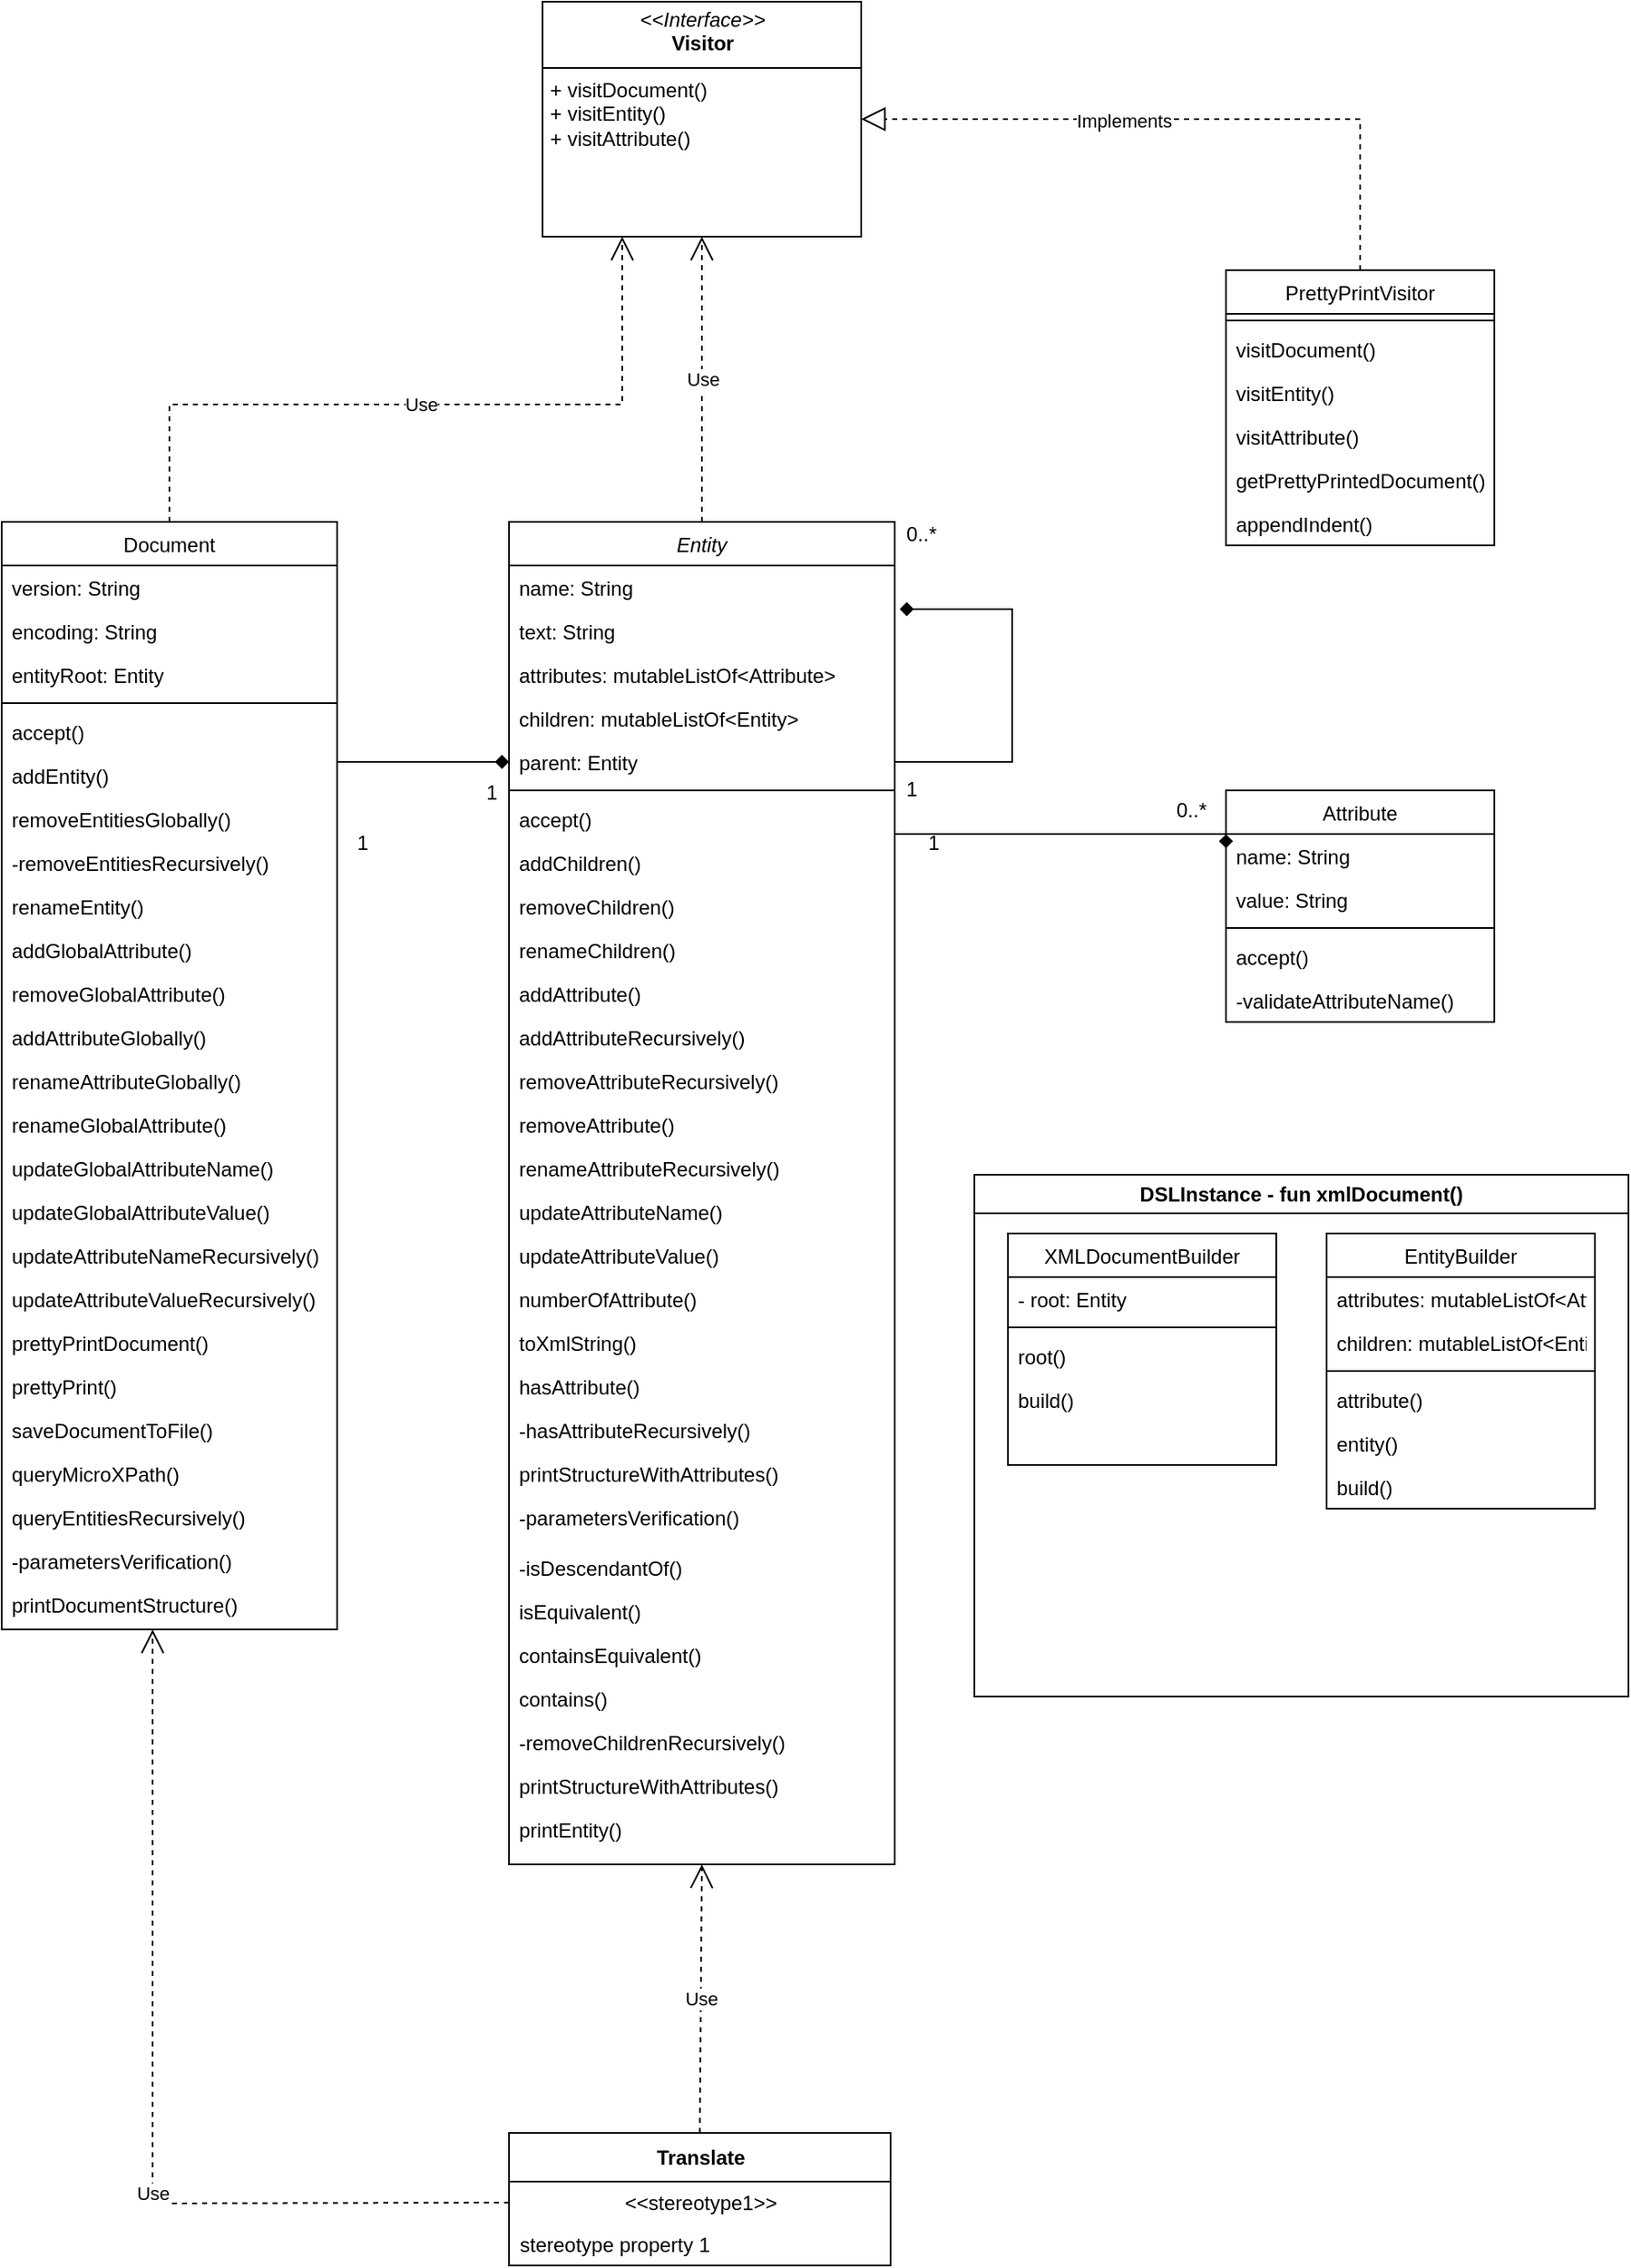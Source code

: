 <mxfile version="24.4.13" type="device">
  <diagram id="C5RBs43oDa-KdzZeNtuy" name="Page-1">
    <mxGraphModel dx="1004" dy="1082" grid="1" gridSize="10" guides="1" tooltips="1" connect="1" arrows="1" fold="1" page="0" pageScale="1" pageWidth="827" pageHeight="1169" math="0" shadow="0">
      <root>
        <mxCell id="WIyWlLk6GJQsqaUBKTNV-0" />
        <mxCell id="WIyWlLk6GJQsqaUBKTNV-1" parent="WIyWlLk6GJQsqaUBKTNV-0" />
        <mxCell id="zkfFHV4jXpPFQw0GAbJ--0" value="Entity" style="swimlane;fontStyle=2;align=center;verticalAlign=top;childLayout=stackLayout;horizontal=1;startSize=26;horizontalStack=0;resizeParent=1;resizeLast=0;collapsible=1;marginBottom=0;rounded=0;shadow=0;strokeWidth=1;" parent="WIyWlLk6GJQsqaUBKTNV-1" vertex="1">
          <mxGeometry x="382.5" y="310" width="230" height="800" as="geometry">
            <mxRectangle x="220" y="120" width="160" height="26" as="alternateBounds" />
          </mxGeometry>
        </mxCell>
        <mxCell id="zkfFHV4jXpPFQw0GAbJ--5" value="name: String" style="text;align=left;verticalAlign=top;spacingLeft=4;spacingRight=4;overflow=hidden;rotatable=0;points=[[0,0.5],[1,0.5]];portConstraint=eastwest;fillColor=none;" parent="zkfFHV4jXpPFQw0GAbJ--0" vertex="1">
          <mxGeometry y="26" width="230" height="26" as="geometry" />
        </mxCell>
        <mxCell id="P7MOROafpjvWc5F59HPQ-2" value="text: String" style="text;align=left;verticalAlign=top;spacingLeft=4;spacingRight=4;overflow=hidden;rotatable=0;points=[[0,0.5],[1,0.5]];portConstraint=eastwest;fillColor=none;" parent="zkfFHV4jXpPFQw0GAbJ--0" vertex="1">
          <mxGeometry y="52" width="230" height="26" as="geometry" />
        </mxCell>
        <mxCell id="P7MOROafpjvWc5F59HPQ-3" value="attributes: mutableListOf&lt;Attribute&gt;" style="text;align=left;verticalAlign=top;spacingLeft=4;spacingRight=4;overflow=hidden;rotatable=0;points=[[0,0.5],[1,0.5]];portConstraint=eastwest;fillColor=none;" parent="zkfFHV4jXpPFQw0GAbJ--0" vertex="1">
          <mxGeometry y="78" width="230" height="26" as="geometry" />
        </mxCell>
        <mxCell id="P7MOROafpjvWc5F59HPQ-5" value="children: mutableListOf&lt;Entity&gt;" style="text;align=left;verticalAlign=top;spacingLeft=4;spacingRight=4;overflow=hidden;rotatable=0;points=[[0,0.5],[1,0.5]];portConstraint=eastwest;fillColor=none;" parent="zkfFHV4jXpPFQw0GAbJ--0" vertex="1">
          <mxGeometry y="104" width="230" height="26" as="geometry" />
        </mxCell>
        <mxCell id="P7MOROafpjvWc5F59HPQ-6" value="parent: Entity" style="text;align=left;verticalAlign=top;spacingLeft=4;spacingRight=4;overflow=hidden;rotatable=0;points=[[0,0.5],[1,0.5]];portConstraint=eastwest;fillColor=none;" parent="zkfFHV4jXpPFQw0GAbJ--0" vertex="1">
          <mxGeometry y="130" width="230" height="26" as="geometry" />
        </mxCell>
        <mxCell id="zkfFHV4jXpPFQw0GAbJ--4" value="" style="line;html=1;strokeWidth=1;align=left;verticalAlign=middle;spacingTop=-1;spacingLeft=3;spacingRight=3;rotatable=0;labelPosition=right;points=[];portConstraint=eastwest;" parent="zkfFHV4jXpPFQw0GAbJ--0" vertex="1">
          <mxGeometry y="156" width="230" height="8" as="geometry" />
        </mxCell>
        <mxCell id="41UXYdul4T5CauZ3k4g3-3" value="accept()" style="text;align=left;verticalAlign=top;spacingLeft=4;spacingRight=4;overflow=hidden;rotatable=0;points=[[0,0.5],[1,0.5]];portConstraint=eastwest;fontStyle=0;fillColor=none;" parent="zkfFHV4jXpPFQw0GAbJ--0" vertex="1">
          <mxGeometry y="164" width="230" height="26" as="geometry" />
        </mxCell>
        <mxCell id="tlw9P0GsqYYYnu4GlLG3-1" value="addChildren()" style="text;align=left;verticalAlign=top;spacingLeft=4;spacingRight=4;overflow=hidden;rotatable=0;points=[[0,0.5],[1,0.5]];portConstraint=eastwest;fillColor=none;" parent="zkfFHV4jXpPFQw0GAbJ--0" vertex="1">
          <mxGeometry y="190" width="230" height="26" as="geometry" />
        </mxCell>
        <mxCell id="P7MOROafpjvWc5F59HPQ-4" value="removeChildren()" style="text;align=left;verticalAlign=top;spacingLeft=4;spacingRight=4;overflow=hidden;rotatable=0;points=[[0,0.5],[1,0.5]];portConstraint=eastwest;fontStyle=0;fillColor=none;" parent="zkfFHV4jXpPFQw0GAbJ--0" vertex="1">
          <mxGeometry y="216" width="230" height="26" as="geometry" />
        </mxCell>
        <mxCell id="WTDMqvlYvOrKEp0uwk-a-0" value="renameChildren()" style="text;align=left;verticalAlign=top;spacingLeft=4;spacingRight=4;overflow=hidden;rotatable=0;points=[[0,0.5],[1,0.5]];portConstraint=eastwest;fillColor=none;" parent="zkfFHV4jXpPFQw0GAbJ--0" vertex="1">
          <mxGeometry y="242" width="230" height="26" as="geometry" />
        </mxCell>
        <mxCell id="41UXYdul4T5CauZ3k4g3-2" value="addAttribute()" style="text;align=left;verticalAlign=top;spacingLeft=4;spacingRight=4;overflow=hidden;rotatable=0;points=[[0,0.5],[1,0.5]];portConstraint=eastwest;fontStyle=0;fillColor=none;" parent="zkfFHV4jXpPFQw0GAbJ--0" vertex="1">
          <mxGeometry y="268" width="230" height="26" as="geometry" />
        </mxCell>
        <mxCell id="P7MOROafpjvWc5F59HPQ-36" value="" style="endArrow=diamond;shadow=0;strokeWidth=1;rounded=0;curved=0;endFill=1;edgeStyle=elbowEdgeStyle;elbow=horizontal;entryX=1.013;entryY=0.065;entryDx=0;entryDy=0;entryPerimeter=0;exitX=1;exitY=0.5;exitDx=0;exitDy=0;" parent="zkfFHV4jXpPFQw0GAbJ--0" source="P7MOROafpjvWc5F59HPQ-6" target="zkfFHV4jXpPFQw0GAbJ--0" edge="1">
          <mxGeometry x="0.5" y="41" relative="1" as="geometry">
            <mxPoint x="250" y="90" as="sourcePoint" />
            <mxPoint x="178" y="20" as="targetPoint" />
            <mxPoint x="-40" y="32" as="offset" />
            <Array as="points">
              <mxPoint x="300" y="80" />
            </Array>
          </mxGeometry>
        </mxCell>
        <mxCell id="P7MOROafpjvWc5F59HPQ-37" value="0..*" style="resizable=0;align=left;verticalAlign=bottom;labelBackgroundColor=none;fontSize=12;" parent="P7MOROafpjvWc5F59HPQ-36" connectable="0" vertex="1">
          <mxGeometry x="-1" relative="1" as="geometry">
            <mxPoint x="5" y="-127" as="offset" />
          </mxGeometry>
        </mxCell>
        <mxCell id="P7MOROafpjvWc5F59HPQ-38" value="1" style="resizable=0;align=right;verticalAlign=bottom;labelBackgroundColor=none;fontSize=12;" parent="P7MOROafpjvWc5F59HPQ-36" connectable="0" vertex="1">
          <mxGeometry x="1" relative="1" as="geometry">
            <mxPoint x="12" y="116" as="offset" />
          </mxGeometry>
        </mxCell>
        <mxCell id="bPw2ZZvb_pWKEdC5o5iI-8" value="addAttributeRecursively()" style="text;align=left;verticalAlign=top;spacingLeft=4;spacingRight=4;overflow=hidden;rotatable=0;points=[[0,0.5],[1,0.5]];portConstraint=eastwest;fontStyle=0;fillColor=none;" vertex="1" parent="zkfFHV4jXpPFQw0GAbJ--0">
          <mxGeometry y="294" width="230" height="26" as="geometry" />
        </mxCell>
        <mxCell id="bPw2ZZvb_pWKEdC5o5iI-9" value="removeAttributeRecursively()" style="text;align=left;verticalAlign=top;spacingLeft=4;spacingRight=4;overflow=hidden;rotatable=0;points=[[0,0.5],[1,0.5]];portConstraint=eastwest;fontStyle=0;fillColor=none;" vertex="1" parent="zkfFHV4jXpPFQw0GAbJ--0">
          <mxGeometry y="320" width="230" height="26" as="geometry" />
        </mxCell>
        <mxCell id="WTDMqvlYvOrKEp0uwk-a-4" value="removeAttribute()" style="text;align=left;verticalAlign=top;spacingLeft=4;spacingRight=4;overflow=hidden;rotatable=0;points=[[0,0.5],[1,0.5]];portConstraint=eastwest;fillColor=none;" parent="zkfFHV4jXpPFQw0GAbJ--0" vertex="1">
          <mxGeometry y="346" width="230" height="26" as="geometry" />
        </mxCell>
        <mxCell id="bPw2ZZvb_pWKEdC5o5iI-10" value="renameAttributeRecursively()" style="text;align=left;verticalAlign=top;spacingLeft=4;spacingRight=4;overflow=hidden;rotatable=0;points=[[0,0.5],[1,0.5]];portConstraint=eastwest;fontStyle=0;fillColor=none;" vertex="1" parent="zkfFHV4jXpPFQw0GAbJ--0">
          <mxGeometry y="372" width="230" height="26" as="geometry" />
        </mxCell>
        <mxCell id="bPw2ZZvb_pWKEdC5o5iI-11" value="updateAttributeName()" style="text;align=left;verticalAlign=top;spacingLeft=4;spacingRight=4;overflow=hidden;rotatable=0;points=[[0,0.5],[1,0.5]];portConstraint=eastwest;fontStyle=0;fillColor=none;" vertex="1" parent="zkfFHV4jXpPFQw0GAbJ--0">
          <mxGeometry y="398" width="230" height="26" as="geometry" />
        </mxCell>
        <mxCell id="bPw2ZZvb_pWKEdC5o5iI-12" value="updateAttributeValue()" style="text;align=left;verticalAlign=top;spacingLeft=4;spacingRight=4;overflow=hidden;rotatable=0;points=[[0,0.5],[1,0.5]];portConstraint=eastwest;fontStyle=0;fillColor=none;" vertex="1" parent="zkfFHV4jXpPFQw0GAbJ--0">
          <mxGeometry y="424" width="230" height="26" as="geometry" />
        </mxCell>
        <mxCell id="dYMFTX6dBzFv4901H8Qq-4" value="numberOfAttribute()" style="text;align=left;verticalAlign=top;spacingLeft=4;spacingRight=4;overflow=hidden;rotatable=0;points=[[0,0.5],[1,0.5]];portConstraint=eastwest;fontStyle=0;fillColor=none;" parent="zkfFHV4jXpPFQw0GAbJ--0" vertex="1">
          <mxGeometry y="450" width="230" height="26" as="geometry" />
        </mxCell>
        <mxCell id="bPw2ZZvb_pWKEdC5o5iI-13" value="toXmlString()" style="text;align=left;verticalAlign=top;spacingLeft=4;spacingRight=4;overflow=hidden;rotatable=0;points=[[0,0.5],[1,0.5]];portConstraint=eastwest;fontStyle=0;fillColor=none;" vertex="1" parent="zkfFHV4jXpPFQw0GAbJ--0">
          <mxGeometry y="476" width="230" height="26" as="geometry" />
        </mxCell>
        <mxCell id="bPw2ZZvb_pWKEdC5o5iI-14" value="hasAttribute()" style="text;align=left;verticalAlign=top;spacingLeft=4;spacingRight=4;overflow=hidden;rotatable=0;points=[[0,0.5],[1,0.5]];portConstraint=eastwest;fontStyle=0;fillColor=none;" vertex="1" parent="zkfFHV4jXpPFQw0GAbJ--0">
          <mxGeometry y="502" width="230" height="26" as="geometry" />
        </mxCell>
        <mxCell id="bPw2ZZvb_pWKEdC5o5iI-15" value="-hasAttributeRecursively()" style="text;align=left;verticalAlign=top;spacingLeft=4;spacingRight=4;overflow=hidden;rotatable=0;points=[[0,0.5],[1,0.5]];portConstraint=eastwest;fontStyle=0;fillColor=none;" vertex="1" parent="zkfFHV4jXpPFQw0GAbJ--0">
          <mxGeometry y="528" width="230" height="26" as="geometry" />
        </mxCell>
        <mxCell id="bPw2ZZvb_pWKEdC5o5iI-16" value="printStructureWithAttributes()" style="text;align=left;verticalAlign=top;spacingLeft=4;spacingRight=4;overflow=hidden;rotatable=0;points=[[0,0.5],[1,0.5]];portConstraint=eastwest;fontStyle=0;fillColor=none;" vertex="1" parent="zkfFHV4jXpPFQw0GAbJ--0">
          <mxGeometry y="554" width="230" height="26" as="geometry" />
        </mxCell>
        <mxCell id="bPw2ZZvb_pWKEdC5o5iI-17" value="-parametersVerification()" style="text;align=left;verticalAlign=top;spacingLeft=4;spacingRight=4;overflow=hidden;rotatable=0;points=[[0,0.5],[1,0.5]];portConstraint=eastwest;fontStyle=0;fillColor=none;" vertex="1" parent="zkfFHV4jXpPFQw0GAbJ--0">
          <mxGeometry y="580" width="230" height="30" as="geometry" />
        </mxCell>
        <mxCell id="bPw2ZZvb_pWKEdC5o5iI-18" value="-isDescendantOf()" style="text;align=left;verticalAlign=top;spacingLeft=4;spacingRight=4;overflow=hidden;rotatable=0;points=[[0,0.5],[1,0.5]];portConstraint=eastwest;fontStyle=0;fillColor=none;" vertex="1" parent="zkfFHV4jXpPFQw0GAbJ--0">
          <mxGeometry y="610" width="230" height="26" as="geometry" />
        </mxCell>
        <mxCell id="bPw2ZZvb_pWKEdC5o5iI-19" value="isEquivalent()" style="text;align=left;verticalAlign=top;spacingLeft=4;spacingRight=4;overflow=hidden;rotatable=0;points=[[0,0.5],[1,0.5]];portConstraint=eastwest;fontStyle=0;fillColor=none;" vertex="1" parent="zkfFHV4jXpPFQw0GAbJ--0">
          <mxGeometry y="636" width="230" height="26" as="geometry" />
        </mxCell>
        <mxCell id="bPw2ZZvb_pWKEdC5o5iI-20" value="containsEquivalent()" style="text;align=left;verticalAlign=top;spacingLeft=4;spacingRight=4;overflow=hidden;rotatable=0;points=[[0,0.5],[1,0.5]];portConstraint=eastwest;fontStyle=0;fillColor=none;" vertex="1" parent="zkfFHV4jXpPFQw0GAbJ--0">
          <mxGeometry y="662" width="230" height="26" as="geometry" />
        </mxCell>
        <mxCell id="bPw2ZZvb_pWKEdC5o5iI-21" value="contains()" style="text;align=left;verticalAlign=top;spacingLeft=4;spacingRight=4;overflow=hidden;rotatable=0;points=[[0,0.5],[1,0.5]];portConstraint=eastwest;fontStyle=0;fillColor=none;" vertex="1" parent="zkfFHV4jXpPFQw0GAbJ--0">
          <mxGeometry y="688" width="230" height="26" as="geometry" />
        </mxCell>
        <mxCell id="bPw2ZZvb_pWKEdC5o5iI-22" value="-removeChildrenRecursively()" style="text;align=left;verticalAlign=top;spacingLeft=4;spacingRight=4;overflow=hidden;rotatable=0;points=[[0,0.5],[1,0.5]];portConstraint=eastwest;fontStyle=0;fillColor=none;" vertex="1" parent="zkfFHV4jXpPFQw0GAbJ--0">
          <mxGeometry y="714" width="230" height="26" as="geometry" />
        </mxCell>
        <mxCell id="bPw2ZZvb_pWKEdC5o5iI-23" value="printStructureWithAttributes()" style="text;align=left;verticalAlign=top;spacingLeft=4;spacingRight=4;overflow=hidden;rotatable=0;points=[[0,0.5],[1,0.5]];portConstraint=eastwest;fontStyle=0;fillColor=none;" vertex="1" parent="zkfFHV4jXpPFQw0GAbJ--0">
          <mxGeometry y="740" width="230" height="26" as="geometry" />
        </mxCell>
        <mxCell id="bPw2ZZvb_pWKEdC5o5iI-25" value="printEntity()" style="text;align=left;verticalAlign=top;spacingLeft=4;spacingRight=4;overflow=hidden;rotatable=0;points=[[0,0.5],[1,0.5]];portConstraint=eastwest;fontStyle=0;fillColor=none;" vertex="1" parent="zkfFHV4jXpPFQw0GAbJ--0">
          <mxGeometry y="766" width="230" height="24" as="geometry" />
        </mxCell>
        <mxCell id="zkfFHV4jXpPFQw0GAbJ--6" value="Attribute" style="swimlane;fontStyle=0;align=center;verticalAlign=top;childLayout=stackLayout;horizontal=1;startSize=26;horizontalStack=0;resizeParent=1;resizeLast=0;collapsible=1;marginBottom=0;rounded=0;shadow=0;strokeWidth=1;" parent="WIyWlLk6GJQsqaUBKTNV-1" vertex="1">
          <mxGeometry x="810" y="470" width="160" height="138" as="geometry">
            <mxRectangle x="130" y="380" width="160" height="26" as="alternateBounds" />
          </mxGeometry>
        </mxCell>
        <mxCell id="zkfFHV4jXpPFQw0GAbJ--7" value="name: String" style="text;align=left;verticalAlign=top;spacingLeft=4;spacingRight=4;overflow=hidden;rotatable=0;points=[[0,0.5],[1,0.5]];portConstraint=eastwest;fillColor=none;" parent="zkfFHV4jXpPFQw0GAbJ--6" vertex="1">
          <mxGeometry y="26" width="160" height="26" as="geometry" />
        </mxCell>
        <mxCell id="zkfFHV4jXpPFQw0GAbJ--8" value="value: String" style="text;align=left;verticalAlign=top;spacingLeft=4;spacingRight=4;overflow=hidden;rotatable=0;points=[[0,0.5],[1,0.5]];portConstraint=eastwest;rounded=0;shadow=0;html=0;fillColor=none;" parent="zkfFHV4jXpPFQw0GAbJ--6" vertex="1">
          <mxGeometry y="52" width="160" height="26" as="geometry" />
        </mxCell>
        <mxCell id="zkfFHV4jXpPFQw0GAbJ--9" value="" style="line;html=1;strokeWidth=1;align=left;verticalAlign=middle;spacingTop=-1;spacingLeft=3;spacingRight=3;rotatable=0;labelPosition=right;points=[];portConstraint=eastwest;" parent="zkfFHV4jXpPFQw0GAbJ--6" vertex="1">
          <mxGeometry y="78" width="160" height="8" as="geometry" />
        </mxCell>
        <mxCell id="tlw9P0GsqYYYnu4GlLG3-2" value="accept()" style="text;align=left;verticalAlign=top;spacingLeft=4;spacingRight=4;overflow=hidden;rotatable=0;points=[[0,0.5],[1,0.5]];portConstraint=eastwest;fillColor=none;" parent="zkfFHV4jXpPFQw0GAbJ--6" vertex="1">
          <mxGeometry y="86" width="160" height="26" as="geometry" />
        </mxCell>
        <mxCell id="bPw2ZZvb_pWKEdC5o5iI-26" value="-validateAttributeName()" style="text;align=left;verticalAlign=top;spacingLeft=4;spacingRight=4;overflow=hidden;rotatable=0;points=[[0,0.5],[1,0.5]];portConstraint=eastwest;fillColor=none;" vertex="1" parent="zkfFHV4jXpPFQw0GAbJ--6">
          <mxGeometry y="112" width="160" height="26" as="geometry" />
        </mxCell>
        <mxCell id="zkfFHV4jXpPFQw0GAbJ--17" value="Document" style="swimlane;fontStyle=0;align=center;verticalAlign=top;childLayout=stackLayout;horizontal=1;startSize=26;horizontalStack=0;resizeParent=1;resizeLast=0;collapsible=1;marginBottom=0;rounded=0;shadow=0;strokeWidth=1;fillColor=none;" parent="WIyWlLk6GJQsqaUBKTNV-1" vertex="1">
          <mxGeometry x="80" y="310" width="200" height="660" as="geometry">
            <mxRectangle x="550" y="140" width="160" height="26" as="alternateBounds" />
          </mxGeometry>
        </mxCell>
        <mxCell id="zkfFHV4jXpPFQw0GAbJ--18" value="version: String" style="text;align=left;verticalAlign=top;spacingLeft=4;spacingRight=4;overflow=hidden;rotatable=0;points=[[0,0.5],[1,0.5]];portConstraint=eastwest;fillColor=none;" parent="zkfFHV4jXpPFQw0GAbJ--17" vertex="1">
          <mxGeometry y="26" width="200" height="26" as="geometry" />
        </mxCell>
        <mxCell id="41UXYdul4T5CauZ3k4g3-6" value="encoding: String" style="text;align=left;verticalAlign=top;spacingLeft=4;spacingRight=4;overflow=hidden;rotatable=0;points=[[0,0.5],[1,0.5]];portConstraint=eastwest;fillColor=none;" parent="zkfFHV4jXpPFQw0GAbJ--17" vertex="1">
          <mxGeometry y="52" width="200" height="26" as="geometry" />
        </mxCell>
        <mxCell id="P7MOROafpjvWc5F59HPQ-1" value="entityRoot: Entity" style="text;align=left;verticalAlign=top;spacingLeft=4;spacingRight=4;overflow=hidden;rotatable=0;points=[[0,0.5],[1,0.5]];portConstraint=eastwest;fillColor=none;" parent="zkfFHV4jXpPFQw0GAbJ--17" vertex="1">
          <mxGeometry y="78" width="200" height="26" as="geometry" />
        </mxCell>
        <mxCell id="zkfFHV4jXpPFQw0GAbJ--23" value="" style="line;html=1;strokeWidth=1;align=left;verticalAlign=middle;spacingTop=-1;spacingLeft=3;spacingRight=3;rotatable=0;labelPosition=right;points=[];portConstraint=eastwest;" parent="zkfFHV4jXpPFQw0GAbJ--17" vertex="1">
          <mxGeometry y="104" width="200" height="8" as="geometry" />
        </mxCell>
        <mxCell id="tlw9P0GsqYYYnu4GlLG3-0" value="accept()" style="text;align=left;verticalAlign=top;spacingLeft=4;spacingRight=4;overflow=hidden;rotatable=0;points=[[0,0.5],[1,0.5]];portConstraint=eastwest;fillColor=none;" parent="zkfFHV4jXpPFQw0GAbJ--17" vertex="1">
          <mxGeometry y="112" width="200" height="26" as="geometry" />
        </mxCell>
        <mxCell id="41UXYdul4T5CauZ3k4g3-1" value="addEntity()" style="text;align=left;verticalAlign=top;spacingLeft=4;spacingRight=4;overflow=hidden;rotatable=0;points=[[0,0.5],[1,0.5]];portConstraint=eastwest;fillColor=none;" parent="zkfFHV4jXpPFQw0GAbJ--17" vertex="1">
          <mxGeometry y="138" width="200" height="26" as="geometry" />
        </mxCell>
        <mxCell id="P7MOROafpjvWc5F59HPQ-11" value="removeEntitiesGlobally()" style="text;align=left;verticalAlign=top;spacingLeft=4;spacingRight=4;overflow=hidden;rotatable=0;points=[[0,0.5],[1,0.5]];portConstraint=eastwest;fillColor=none;" parent="zkfFHV4jXpPFQw0GAbJ--17" vertex="1">
          <mxGeometry y="164" width="200" height="26" as="geometry" />
        </mxCell>
        <mxCell id="P7MOROafpjvWc5F59HPQ-13" value="-removeEntitiesRecursively()" style="text;align=left;verticalAlign=top;spacingLeft=4;spacingRight=4;overflow=hidden;rotatable=0;points=[[0,0.5],[1,0.5]];portConstraint=eastwest;fillColor=none;" parent="zkfFHV4jXpPFQw0GAbJ--17" vertex="1">
          <mxGeometry y="190" width="200" height="26" as="geometry" />
        </mxCell>
        <mxCell id="zkfFHV4jXpPFQw0GAbJ--25" value="renameEntity()" style="text;align=left;verticalAlign=top;spacingLeft=4;spacingRight=4;overflow=hidden;rotatable=0;points=[[0,0.5],[1,0.5]];portConstraint=eastwest;fillColor=none;" parent="zkfFHV4jXpPFQw0GAbJ--17" vertex="1">
          <mxGeometry y="216" width="200" height="26" as="geometry" />
        </mxCell>
        <mxCell id="P7MOROafpjvWc5F59HPQ-10" value="addGlobalAttribute()" style="text;align=left;verticalAlign=top;spacingLeft=4;spacingRight=4;overflow=hidden;rotatable=0;points=[[0,0.5],[1,0.5]];portConstraint=eastwest;fillColor=none;" parent="zkfFHV4jXpPFQw0GAbJ--17" vertex="1">
          <mxGeometry y="242" width="200" height="26" as="geometry" />
        </mxCell>
        <mxCell id="P7MOROafpjvWc5F59HPQ-12" value="removeGlobalAttribute()" style="text;align=left;verticalAlign=top;spacingLeft=4;spacingRight=4;overflow=hidden;rotatable=0;points=[[0,0.5],[1,0.5]];portConstraint=eastwest;fillColor=none;" parent="zkfFHV4jXpPFQw0GAbJ--17" vertex="1">
          <mxGeometry y="268" width="200" height="26" as="geometry" />
        </mxCell>
        <mxCell id="WTDMqvlYvOrKEp0uwk-a-1" value="addAttributeGlobally()" style="text;align=left;verticalAlign=top;spacingLeft=4;spacingRight=4;overflow=hidden;rotatable=0;points=[[0,0.5],[1,0.5]];portConstraint=eastwest;fillColor=none;" parent="zkfFHV4jXpPFQw0GAbJ--17" vertex="1">
          <mxGeometry y="294" width="200" height="26" as="geometry" />
        </mxCell>
        <mxCell id="WTDMqvlYvOrKEp0uwk-a-2" value="renameAttributeGlobally()" style="text;align=left;verticalAlign=top;spacingLeft=4;spacingRight=4;overflow=hidden;rotatable=0;points=[[0,0.5],[1,0.5]];portConstraint=eastwest;fillColor=none;" parent="zkfFHV4jXpPFQw0GAbJ--17" vertex="1">
          <mxGeometry y="320" width="200" height="26" as="geometry" />
        </mxCell>
        <mxCell id="P7MOROafpjvWc5F59HPQ-15" value="renameGlobalAttribute()" style="text;align=left;verticalAlign=top;spacingLeft=4;spacingRight=4;overflow=hidden;rotatable=0;points=[[0,0.5],[1,0.5]];portConstraint=eastwest;fontStyle=0;fillColor=none;" parent="zkfFHV4jXpPFQw0GAbJ--17" vertex="1">
          <mxGeometry y="346" width="200" height="26" as="geometry" />
        </mxCell>
        <mxCell id="WTDMqvlYvOrKEp0uwk-a-3" value="updateGlobalAttributeName()" style="text;align=left;verticalAlign=top;spacingLeft=4;spacingRight=4;overflow=hidden;rotatable=0;points=[[0,0.5],[1,0.5]];portConstraint=eastwest;fillColor=none;" parent="zkfFHV4jXpPFQw0GAbJ--17" vertex="1">
          <mxGeometry y="372" width="200" height="26" as="geometry" />
        </mxCell>
        <mxCell id="P7MOROafpjvWc5F59HPQ-18" value="updateGlobalAttributeValue()" style="text;align=left;verticalAlign=top;spacingLeft=4;spacingRight=4;overflow=hidden;rotatable=0;points=[[0,0.5],[1,0.5]];portConstraint=eastwest;fontStyle=0;fillColor=none;" parent="zkfFHV4jXpPFQw0GAbJ--17" vertex="1">
          <mxGeometry y="398" width="200" height="26" as="geometry" />
        </mxCell>
        <mxCell id="P7MOROafpjvWc5F59HPQ-19" value="updateAttributeNameRecursively()" style="text;align=left;verticalAlign=top;spacingLeft=4;spacingRight=4;overflow=hidden;rotatable=0;points=[[0,0.5],[1,0.5]];portConstraint=eastwest;fontStyle=0;fillColor=none;" parent="zkfFHV4jXpPFQw0GAbJ--17" vertex="1">
          <mxGeometry y="424" width="200" height="26" as="geometry" />
        </mxCell>
        <mxCell id="bPw2ZZvb_pWKEdC5o5iI-0" value="updateAttributeValueRecursively()" style="text;align=left;verticalAlign=top;spacingLeft=4;spacingRight=4;overflow=hidden;rotatable=0;points=[[0,0.5],[1,0.5]];portConstraint=eastwest;fontStyle=0;fillColor=none;" vertex="1" parent="zkfFHV4jXpPFQw0GAbJ--17">
          <mxGeometry y="450" width="200" height="26" as="geometry" />
        </mxCell>
        <mxCell id="bPw2ZZvb_pWKEdC5o5iI-1" value="prettyPrintDocument()" style="text;align=left;verticalAlign=top;spacingLeft=4;spacingRight=4;overflow=hidden;rotatable=0;points=[[0,0.5],[1,0.5]];portConstraint=eastwest;fontStyle=0;fillColor=none;" vertex="1" parent="zkfFHV4jXpPFQw0GAbJ--17">
          <mxGeometry y="476" width="200" height="26" as="geometry" />
        </mxCell>
        <mxCell id="bPw2ZZvb_pWKEdC5o5iI-2" value="prettyPrint()" style="text;align=left;verticalAlign=top;spacingLeft=4;spacingRight=4;overflow=hidden;rotatable=0;points=[[0,0.5],[1,0.5]];portConstraint=eastwest;fontStyle=0;fillColor=none;" vertex="1" parent="zkfFHV4jXpPFQw0GAbJ--17">
          <mxGeometry y="502" width="200" height="26" as="geometry" />
        </mxCell>
        <mxCell id="bPw2ZZvb_pWKEdC5o5iI-3" value="saveDocumentToFile()" style="text;align=left;verticalAlign=top;spacingLeft=4;spacingRight=4;overflow=hidden;rotatable=0;points=[[0,0.5],[1,0.5]];portConstraint=eastwest;fontStyle=0;fillColor=none;" vertex="1" parent="zkfFHV4jXpPFQw0GAbJ--17">
          <mxGeometry y="528" width="200" height="26" as="geometry" />
        </mxCell>
        <mxCell id="bPw2ZZvb_pWKEdC5o5iI-4" value="queryMicroXPath()" style="text;align=left;verticalAlign=top;spacingLeft=4;spacingRight=4;overflow=hidden;rotatable=0;points=[[0,0.5],[1,0.5]];portConstraint=eastwest;fontStyle=0;fillColor=none;" vertex="1" parent="zkfFHV4jXpPFQw0GAbJ--17">
          <mxGeometry y="554" width="200" height="26" as="geometry" />
        </mxCell>
        <mxCell id="bPw2ZZvb_pWKEdC5o5iI-5" value="queryEntitiesRecursively()" style="text;align=left;verticalAlign=top;spacingLeft=4;spacingRight=4;overflow=hidden;rotatable=0;points=[[0,0.5],[1,0.5]];portConstraint=eastwest;fontStyle=0;fillColor=none;" vertex="1" parent="zkfFHV4jXpPFQw0GAbJ--17">
          <mxGeometry y="580" width="200" height="26" as="geometry" />
        </mxCell>
        <mxCell id="bPw2ZZvb_pWKEdC5o5iI-6" value="-parametersVerification()" style="text;align=left;verticalAlign=top;spacingLeft=4;spacingRight=4;overflow=hidden;rotatable=0;points=[[0,0.5],[1,0.5]];portConstraint=eastwest;fontStyle=0;fillColor=none;" vertex="1" parent="zkfFHV4jXpPFQw0GAbJ--17">
          <mxGeometry y="606" width="200" height="26" as="geometry" />
        </mxCell>
        <mxCell id="bPw2ZZvb_pWKEdC5o5iI-7" value="printDocumentStructure()" style="text;align=left;verticalAlign=top;spacingLeft=4;spacingRight=4;overflow=hidden;rotatable=0;points=[[0,0.5],[1,0.5]];portConstraint=eastwest;fontStyle=0;fillColor=none;" vertex="1" parent="zkfFHV4jXpPFQw0GAbJ--17">
          <mxGeometry y="632" width="200" height="26" as="geometry" />
        </mxCell>
        <mxCell id="zkfFHV4jXpPFQw0GAbJ--26" value="" style="endArrow=diamond;shadow=0;strokeWidth=1;rounded=0;curved=0;endFill=1;edgeStyle=elbowEdgeStyle;elbow=vertical;entryX=0;entryY=0.25;entryDx=0;entryDy=0;exitX=1;exitY=0.5;exitDx=0;exitDy=0;" parent="WIyWlLk6GJQsqaUBKTNV-1" source="41UXYdul4T5CauZ3k4g3-3" target="zkfFHV4jXpPFQw0GAbJ--6" edge="1">
          <mxGeometry x="0.5" y="41" relative="1" as="geometry">
            <mxPoint x="670" y="570" as="sourcePoint" />
            <mxPoint x="1196.25" y="750" as="targetPoint" />
            <mxPoint x="-40" y="32" as="offset" />
            <Array as="points" />
          </mxGeometry>
        </mxCell>
        <mxCell id="zkfFHV4jXpPFQw0GAbJ--27" value="1" style="resizable=0;align=left;verticalAlign=bottom;labelBackgroundColor=none;fontSize=12;" parent="zkfFHV4jXpPFQw0GAbJ--26" connectable="0" vertex="1">
          <mxGeometry x="-1" relative="1" as="geometry">
            <mxPoint x="18" y="23" as="offset" />
          </mxGeometry>
        </mxCell>
        <mxCell id="zkfFHV4jXpPFQw0GAbJ--28" value="0..*" style="resizable=0;align=right;verticalAlign=bottom;labelBackgroundColor=none;fontSize=12;" parent="zkfFHV4jXpPFQw0GAbJ--26" connectable="0" vertex="1">
          <mxGeometry x="1" relative="1" as="geometry">
            <mxPoint x="-10" y="-14" as="offset" />
          </mxGeometry>
        </mxCell>
        <mxCell id="41UXYdul4T5CauZ3k4g3-8" value="" style="endArrow=diamond;shadow=0;strokeWidth=1;rounded=0;curved=0;endFill=1;edgeStyle=elbowEdgeStyle;elbow=vertical;exitX=1;exitY=0.5;exitDx=0;exitDy=0;entryX=0;entryY=0.5;entryDx=0;entryDy=0;" parent="WIyWlLk6GJQsqaUBKTNV-1" source="P7MOROafpjvWc5F59HPQ-13" target="P7MOROafpjvWc5F59HPQ-6" edge="1">
          <mxGeometry x="0.5" y="41" relative="1" as="geometry">
            <mxPoint x="342.5" y="188" as="sourcePoint" />
            <mxPoint x="302.5" y="460" as="targetPoint" />
            <mxPoint x="-40" y="32" as="offset" />
            <Array as="points">
              <mxPoint x="340" y="453" />
            </Array>
          </mxGeometry>
        </mxCell>
        <mxCell id="41UXYdul4T5CauZ3k4g3-9" value="1" style="resizable=0;align=left;verticalAlign=bottom;labelBackgroundColor=none;fontSize=12;" parent="41UXYdul4T5CauZ3k4g3-8" connectable="0" vertex="1">
          <mxGeometry x="-1" relative="1" as="geometry">
            <mxPoint x="10" y="-3" as="offset" />
          </mxGeometry>
        </mxCell>
        <mxCell id="dYMFTX6dBzFv4901H8Qq-5" value="&lt;p style=&quot;margin:0px;margin-top:4px;text-align:center;&quot;&gt;&lt;i&gt;&amp;lt;&amp;lt;Interface&amp;gt;&amp;gt;&lt;/i&gt;&lt;br&gt;&lt;b&gt;Visitor&lt;/b&gt;&lt;/p&gt;&lt;hr size=&quot;1&quot; style=&quot;border-style:solid;&quot;&gt;&lt;p style=&quot;margin:0px;margin-left:4px;&quot;&gt;&lt;/p&gt;&lt;p style=&quot;margin:0px;margin-left:4px;&quot;&gt;+ visitDocument()&lt;br&gt;+&amp;nbsp;&lt;span style=&quot;background-color: initial;&quot;&gt;visitEntity()&lt;/span&gt;&lt;/p&gt;&lt;p style=&quot;margin:0px;margin-left:4px;&quot;&gt;+&amp;nbsp;&lt;span style=&quot;background-color: initial;&quot;&gt;visitAttribute()&lt;/span&gt;&lt;span style=&quot;background-color: initial;&quot;&gt;&lt;br&gt;&lt;/span&gt;&lt;/p&gt;" style="verticalAlign=top;align=left;overflow=fill;html=1;whiteSpace=wrap;fillColor=none;" parent="WIyWlLk6GJQsqaUBKTNV-1" vertex="1">
          <mxGeometry x="402.5" width="190" height="140" as="geometry" />
        </mxCell>
        <mxCell id="dYMFTX6dBzFv4901H8Qq-6" value="Use" style="endArrow=open;endSize=12;dashed=1;html=1;rounded=0;exitX=0.5;exitY=0;exitDx=0;exitDy=0;entryX=0.25;entryY=1;entryDx=0;entryDy=0;" parent="WIyWlLk6GJQsqaUBKTNV-1" source="zkfFHV4jXpPFQw0GAbJ--17" target="dYMFTX6dBzFv4901H8Qq-5" edge="1">
          <mxGeometry width="160" relative="1" as="geometry">
            <mxPoint x="190" y="200" as="sourcePoint" />
            <mxPoint x="350" y="200" as="targetPoint" />
            <Array as="points">
              <mxPoint x="180" y="240" />
              <mxPoint x="450" y="240" />
            </Array>
          </mxGeometry>
        </mxCell>
        <mxCell id="dYMFTX6dBzFv4901H8Qq-7" value="Use" style="endArrow=open;endSize=12;dashed=1;html=1;rounded=0;exitX=0.5;exitY=0;exitDx=0;exitDy=0;entryX=0.5;entryY=1;entryDx=0;entryDy=0;" parent="WIyWlLk6GJQsqaUBKTNV-1" source="zkfFHV4jXpPFQw0GAbJ--0" target="dYMFTX6dBzFv4901H8Qq-5" edge="1">
          <mxGeometry width="160" relative="1" as="geometry">
            <mxPoint x="452.5" y="260" as="sourcePoint" />
            <mxPoint x="612.5" y="260" as="targetPoint" />
          </mxGeometry>
        </mxCell>
        <mxCell id="WTDMqvlYvOrKEp0uwk-a-6" value="Translate" style="swimlane;fontStyle=1;align=center;verticalAlign=middle;childLayout=stackLayout;horizontal=1;startSize=29;horizontalStack=0;resizeParent=1;resizeParentMax=0;resizeLast=0;collapsible=0;marginBottom=0;html=1;whiteSpace=wrap;fillColor=none;" parent="WIyWlLk6GJQsqaUBKTNV-1" vertex="1">
          <mxGeometry x="382.5" y="1270" width="227.5" height="79" as="geometry" />
        </mxCell>
        <mxCell id="WTDMqvlYvOrKEp0uwk-a-7" value="&amp;lt;&amp;lt;stereotype1&amp;gt;&amp;gt;" style="text;html=1;fillColor=none;align=center;verticalAlign=middle;spacingLeft=4;spacingRight=4;overflow=hidden;rotatable=0;points=[[0,0.5],[1,0.5]];portConstraint=eastwest;whiteSpace=wrap;" parent="WTDMqvlYvOrKEp0uwk-a-6" vertex="1">
          <mxGeometry y="29" width="227.5" height="25" as="geometry" />
        </mxCell>
        <mxCell id="WTDMqvlYvOrKEp0uwk-a-8" value="stereotype property 1" style="text;html=1;fillColor=none;align=left;verticalAlign=middle;spacingLeft=4;spacingRight=4;overflow=hidden;rotatable=0;points=[[0,0.5],[1,0.5]];portConstraint=eastwest;whiteSpace=wrap;" parent="WTDMqvlYvOrKEp0uwk-a-6" vertex="1">
          <mxGeometry y="54" width="227.5" height="25" as="geometry" />
        </mxCell>
        <mxCell id="WTDMqvlYvOrKEp0uwk-a-9" value="Use" style="endArrow=open;endSize=12;dashed=1;html=1;rounded=0;exitX=0.5;exitY=0;exitDx=0;exitDy=0;entryX=0.5;entryY=1;entryDx=0;entryDy=0;" parent="WIyWlLk6GJQsqaUBKTNV-1" source="WTDMqvlYvOrKEp0uwk-a-6" target="zkfFHV4jXpPFQw0GAbJ--0" edge="1">
          <mxGeometry width="160" relative="1" as="geometry">
            <mxPoint x="700" y="960" as="sourcePoint" />
            <mxPoint x="500" y="1200" as="targetPoint" />
          </mxGeometry>
        </mxCell>
        <mxCell id="WTDMqvlYvOrKEp0uwk-a-10" value="Use" style="endArrow=open;endSize=12;dashed=1;html=1;rounded=0;exitX=0;exitY=0.5;exitDx=0;exitDy=0;" parent="WIyWlLk6GJQsqaUBKTNV-1" source="WTDMqvlYvOrKEp0uwk-a-7" edge="1">
          <mxGeometry x="-0.213" width="160" relative="1" as="geometry">
            <mxPoint x="170" y="976" as="sourcePoint" />
            <mxPoint x="170" y="970" as="targetPoint" />
            <Array as="points">
              <mxPoint x="170" y="1312" />
            </Array>
            <mxPoint y="-1" as="offset" />
          </mxGeometry>
        </mxCell>
        <mxCell id="tlw9P0GsqYYYnu4GlLG3-3" value="PrettyPrintVisitor" style="swimlane;fontStyle=0;align=center;verticalAlign=top;childLayout=stackLayout;horizontal=1;startSize=26;horizontalStack=0;resizeParent=1;resizeLast=0;collapsible=1;marginBottom=0;rounded=0;shadow=0;strokeWidth=1;" parent="WIyWlLk6GJQsqaUBKTNV-1" vertex="1">
          <mxGeometry x="810" y="160" width="160" height="164" as="geometry">
            <mxRectangle x="130" y="380" width="160" height="26" as="alternateBounds" />
          </mxGeometry>
        </mxCell>
        <mxCell id="tlw9P0GsqYYYnu4GlLG3-6" value="" style="line;html=1;strokeWidth=1;align=left;verticalAlign=middle;spacingTop=-1;spacingLeft=3;spacingRight=3;rotatable=0;labelPosition=right;points=[];portConstraint=eastwest;" parent="tlw9P0GsqYYYnu4GlLG3-3" vertex="1">
          <mxGeometry y="26" width="160" height="8" as="geometry" />
        </mxCell>
        <mxCell id="tlw9P0GsqYYYnu4GlLG3-7" value="visitDocument()" style="text;align=left;verticalAlign=top;spacingLeft=4;spacingRight=4;overflow=hidden;rotatable=0;points=[[0,0.5],[1,0.5]];portConstraint=eastwest;fillColor=none;" parent="tlw9P0GsqYYYnu4GlLG3-3" vertex="1">
          <mxGeometry y="34" width="160" height="26" as="geometry" />
        </mxCell>
        <mxCell id="tlw9P0GsqYYYnu4GlLG3-8" value="visitEntity()" style="text;align=left;verticalAlign=top;spacingLeft=4;spacingRight=4;overflow=hidden;rotatable=0;points=[[0,0.5],[1,0.5]];portConstraint=eastwest;fillColor=none;" parent="tlw9P0GsqYYYnu4GlLG3-3" vertex="1">
          <mxGeometry y="60" width="160" height="26" as="geometry" />
        </mxCell>
        <mxCell id="tlw9P0GsqYYYnu4GlLG3-13" value="visitAttribute()" style="text;align=left;verticalAlign=top;spacingLeft=4;spacingRight=4;overflow=hidden;rotatable=0;points=[[0,0.5],[1,0.5]];portConstraint=eastwest;fillColor=none;" parent="tlw9P0GsqYYYnu4GlLG3-3" vertex="1">
          <mxGeometry y="86" width="160" height="26" as="geometry" />
        </mxCell>
        <mxCell id="tlw9P0GsqYYYnu4GlLG3-14" value="getPrettyPrintedDocument()" style="text;align=left;verticalAlign=top;spacingLeft=4;spacingRight=4;overflow=hidden;rotatable=0;points=[[0,0.5],[1,0.5]];portConstraint=eastwest;fillColor=none;" parent="tlw9P0GsqYYYnu4GlLG3-3" vertex="1">
          <mxGeometry y="112" width="160" height="26" as="geometry" />
        </mxCell>
        <mxCell id="tlw9P0GsqYYYnu4GlLG3-15" value="appendIndent()" style="text;align=left;verticalAlign=top;spacingLeft=4;spacingRight=4;overflow=hidden;rotatable=0;points=[[0,0.5],[1,0.5]];portConstraint=eastwest;fillColor=none;" parent="tlw9P0GsqYYYnu4GlLG3-3" vertex="1">
          <mxGeometry y="138" width="160" height="26" as="geometry" />
        </mxCell>
        <mxCell id="tlw9P0GsqYYYnu4GlLG3-21" value="" style="endArrow=block;dashed=1;endFill=0;endSize=12;html=1;rounded=0;exitX=0.5;exitY=0;exitDx=0;exitDy=0;entryX=1;entryY=0.5;entryDx=0;entryDy=0;" parent="WIyWlLk6GJQsqaUBKTNV-1" source="tlw9P0GsqYYYnu4GlLG3-3" target="dYMFTX6dBzFv4901H8Qq-5" edge="1">
          <mxGeometry width="160" relative="1" as="geometry">
            <mxPoint x="910" y="50" as="sourcePoint" />
            <mxPoint x="1070" y="50" as="targetPoint" />
            <Array as="points">
              <mxPoint x="890" y="70" />
            </Array>
          </mxGeometry>
        </mxCell>
        <mxCell id="tlw9P0GsqYYYnu4GlLG3-22" value="Implements" style="edgeLabel;html=1;align=center;verticalAlign=middle;resizable=0;points=[];" parent="tlw9P0GsqYYYnu4GlLG3-21" vertex="1" connectable="0">
          <mxGeometry x="0.192" y="1" relative="1" as="geometry">
            <mxPoint as="offset" />
          </mxGeometry>
        </mxCell>
        <mxCell id="tlw9P0GsqYYYnu4GlLG3-23" value="1" style="resizable=0;align=left;verticalAlign=bottom;labelBackgroundColor=none;fontSize=12;" parent="WIyWlLk6GJQsqaUBKTNV-1" connectable="0" vertex="1">
          <mxGeometry x="367" y="480" as="geometry" />
        </mxCell>
        <mxCell id="bPw2ZZvb_pWKEdC5o5iI-27" value="DSLInstance - fun xmlDocument()" style="swimlane;whiteSpace=wrap;html=1;" vertex="1" parent="WIyWlLk6GJQsqaUBKTNV-1">
          <mxGeometry x="660" y="699" width="390" height="311" as="geometry" />
        </mxCell>
        <mxCell id="bPw2ZZvb_pWKEdC5o5iI-32" value="XMLDocumentBuilder" style="swimlane;fontStyle=0;align=center;verticalAlign=top;childLayout=stackLayout;horizontal=1;startSize=26;horizontalStack=0;resizeParent=1;resizeLast=0;collapsible=1;marginBottom=0;rounded=0;shadow=0;strokeWidth=1;" vertex="1" parent="bPw2ZZvb_pWKEdC5o5iI-27">
          <mxGeometry x="20" y="35" width="160" height="138" as="geometry">
            <mxRectangle x="130" y="380" width="160" height="26" as="alternateBounds" />
          </mxGeometry>
        </mxCell>
        <mxCell id="bPw2ZZvb_pWKEdC5o5iI-33" value="- root: Entity" style="text;align=left;verticalAlign=top;spacingLeft=4;spacingRight=4;overflow=hidden;rotatable=0;points=[[0,0.5],[1,0.5]];portConstraint=eastwest;fillColor=none;" vertex="1" parent="bPw2ZZvb_pWKEdC5o5iI-32">
          <mxGeometry y="26" width="160" height="26" as="geometry" />
        </mxCell>
        <mxCell id="bPw2ZZvb_pWKEdC5o5iI-35" value="" style="line;html=1;strokeWidth=1;align=left;verticalAlign=middle;spacingTop=-1;spacingLeft=3;spacingRight=3;rotatable=0;labelPosition=right;points=[];portConstraint=eastwest;" vertex="1" parent="bPw2ZZvb_pWKEdC5o5iI-32">
          <mxGeometry y="52" width="160" height="8" as="geometry" />
        </mxCell>
        <mxCell id="bPw2ZZvb_pWKEdC5o5iI-36" value="root()" style="text;align=left;verticalAlign=top;spacingLeft=4;spacingRight=4;overflow=hidden;rotatable=0;points=[[0,0.5],[1,0.5]];portConstraint=eastwest;fillColor=none;" vertex="1" parent="bPw2ZZvb_pWKEdC5o5iI-32">
          <mxGeometry y="60" width="160" height="26" as="geometry" />
        </mxCell>
        <mxCell id="bPw2ZZvb_pWKEdC5o5iI-37" value="build()" style="text;align=left;verticalAlign=top;spacingLeft=4;spacingRight=4;overflow=hidden;rotatable=0;points=[[0,0.5],[1,0.5]];portConstraint=eastwest;fillColor=none;" vertex="1" parent="bPw2ZZvb_pWKEdC5o5iI-32">
          <mxGeometry y="86" width="160" height="26" as="geometry" />
        </mxCell>
        <mxCell id="bPw2ZZvb_pWKEdC5o5iI-38" value="EntityBuilder" style="swimlane;fontStyle=0;align=center;verticalAlign=top;childLayout=stackLayout;horizontal=1;startSize=26;horizontalStack=0;resizeParent=1;resizeLast=0;collapsible=1;marginBottom=0;rounded=0;shadow=0;strokeWidth=1;" vertex="1" parent="bPw2ZZvb_pWKEdC5o5iI-27">
          <mxGeometry x="210" y="35" width="160" height="164" as="geometry">
            <mxRectangle x="130" y="380" width="160" height="26" as="alternateBounds" />
          </mxGeometry>
        </mxCell>
        <mxCell id="bPw2ZZvb_pWKEdC5o5iI-43" value="attributes: mutableListOf&lt;Attribute&gt;" style="text;align=left;verticalAlign=top;spacingLeft=4;spacingRight=4;overflow=hidden;rotatable=0;points=[[0,0.5],[1,0.5]];portConstraint=eastwest;fillColor=none;" vertex="1" parent="bPw2ZZvb_pWKEdC5o5iI-38">
          <mxGeometry y="26" width="160" height="26" as="geometry" />
        </mxCell>
        <mxCell id="bPw2ZZvb_pWKEdC5o5iI-44" value="children: mutableListOf&lt;Entity&gt;" style="text;align=left;verticalAlign=top;spacingLeft=4;spacingRight=4;overflow=hidden;rotatable=0;points=[[0,0.5],[1,0.5]];portConstraint=eastwest;fillColor=none;" vertex="1" parent="bPw2ZZvb_pWKEdC5o5iI-38">
          <mxGeometry y="52" width="160" height="26" as="geometry" />
        </mxCell>
        <mxCell id="bPw2ZZvb_pWKEdC5o5iI-40" value="" style="line;html=1;strokeWidth=1;align=left;verticalAlign=middle;spacingTop=-1;spacingLeft=3;spacingRight=3;rotatable=0;labelPosition=right;points=[];portConstraint=eastwest;" vertex="1" parent="bPw2ZZvb_pWKEdC5o5iI-38">
          <mxGeometry y="78" width="160" height="8" as="geometry" />
        </mxCell>
        <mxCell id="bPw2ZZvb_pWKEdC5o5iI-41" value="attribute()" style="text;align=left;verticalAlign=top;spacingLeft=4;spacingRight=4;overflow=hidden;rotatable=0;points=[[0,0.5],[1,0.5]];portConstraint=eastwest;fillColor=none;" vertex="1" parent="bPw2ZZvb_pWKEdC5o5iI-38">
          <mxGeometry y="86" width="160" height="26" as="geometry" />
        </mxCell>
        <mxCell id="bPw2ZZvb_pWKEdC5o5iI-42" value="entity()" style="text;align=left;verticalAlign=top;spacingLeft=4;spacingRight=4;overflow=hidden;rotatable=0;points=[[0,0.5],[1,0.5]];portConstraint=eastwest;fillColor=none;" vertex="1" parent="bPw2ZZvb_pWKEdC5o5iI-38">
          <mxGeometry y="112" width="160" height="26" as="geometry" />
        </mxCell>
        <mxCell id="bPw2ZZvb_pWKEdC5o5iI-45" value="build()" style="text;align=left;verticalAlign=top;spacingLeft=4;spacingRight=4;overflow=hidden;rotatable=0;points=[[0,0.5],[1,0.5]];portConstraint=eastwest;fillColor=none;" vertex="1" parent="bPw2ZZvb_pWKEdC5o5iI-38">
          <mxGeometry y="138" width="160" height="26" as="geometry" />
        </mxCell>
      </root>
    </mxGraphModel>
  </diagram>
</mxfile>
